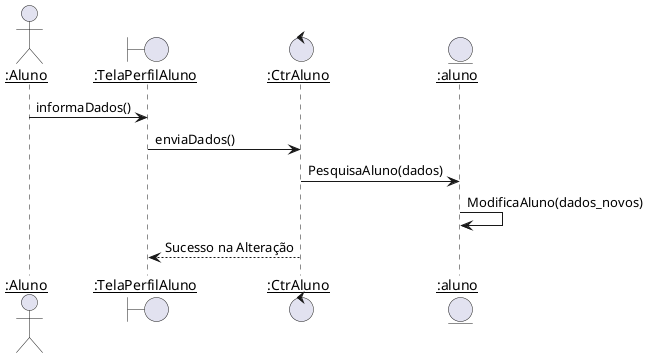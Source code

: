 @startuml alterar_aluno
skinparam sequenceParticipant underline

actor ":Aluno" as Aluno
boundary ":TelaPerfilAluno" as TelaPerfilAluno
control ":CtrAluno" as CtrAluno
entity ":aluno" as aluno



Aluno -> TelaPerfilAluno : informaDados()
TelaPerfilAluno -> CtrAluno : enviaDados()
CtrAluno -> aluno : PesquisaAluno(dados)
aluno -> aluno : ModificaAluno(dados_novos)
CtrAluno --> TelaPerfilAluno --: Sucesso na Alteração


@enduml